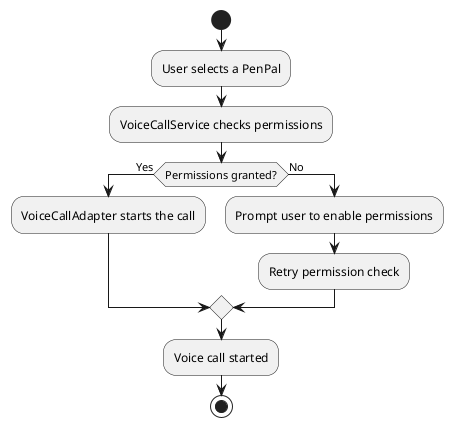 @startuml
'https://plantuml.com/activity-diagram-beta

start
:User selects a PenPal;
:VoiceCallService checks permissions;
if (Permissions granted?) then (Yes)
  :VoiceCallAdapter starts the call;
else (No)
  :Prompt user to enable permissions;
  :Retry permission check;
endif
:Voice call started;
stop

@enduml
